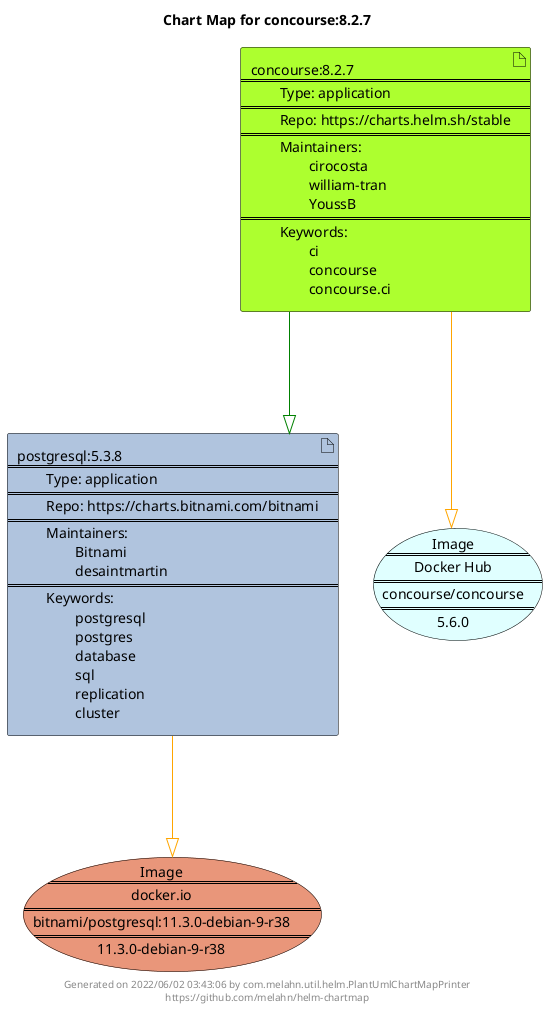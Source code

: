 @startuml
skinparam linetype ortho
skinparam backgroundColor white
skinparam usecaseBorderColor black
skinparam usecaseArrowColor LightSlateGray
skinparam artifactBorderColor black
skinparam artifactArrowColor LightSlateGray

title Chart Map for concourse:8.2.7

'There are 2 referenced Helm Charts
artifact "concourse:8.2.7\n====\n\tType: application\n====\n\tRepo: https://charts.helm.sh/stable\n====\n\tMaintainers: \n\t\tcirocosta\n\t\twilliam-tran\n\t\tYoussB\n====\n\tKeywords: \n\t\tci\n\t\tconcourse\n\t\tconcourse.ci" as concourse_8_2_7 #GreenYellow
artifact "postgresql:5.3.8\n====\n\tType: application\n====\n\tRepo: https://charts.bitnami.com/bitnami\n====\n\tMaintainers: \n\t\tBitnami\n\t\tdesaintmartin\n====\n\tKeywords: \n\t\tpostgresql\n\t\tpostgres\n\t\tdatabase\n\t\tsql\n\t\treplication\n\t\tcluster" as postgresql_5_3_8 #LightSteelBlue

'There are 2 referenced Docker Images
usecase "Image\n====\ndocker.io\n====\nbitnami/postgresql:11.3.0-debian-9-r38\n====\n11.3.0-debian-9-r38" as docker_io_bitnami_postgresql_11_3_0_debian_9_r38 #DarkSalmon
usecase "Image\n====\nDocker Hub\n====\nconcourse/concourse\n====\n5.6.0" as concourse_concourse_5_6_0 #LightCyan

'Chart Dependencies
concourse_8_2_7--[#green]-|>postgresql_5_3_8
concourse_8_2_7--[#orange]-|>concourse_concourse_5_6_0
postgresql_5_3_8--[#orange]-|>docker_io_bitnami_postgresql_11_3_0_debian_9_r38

center footer Generated on 2022/06/02 03:43:06 by com.melahn.util.helm.PlantUmlChartMapPrinter\nhttps://github.com/melahn/helm-chartmap
@enduml
